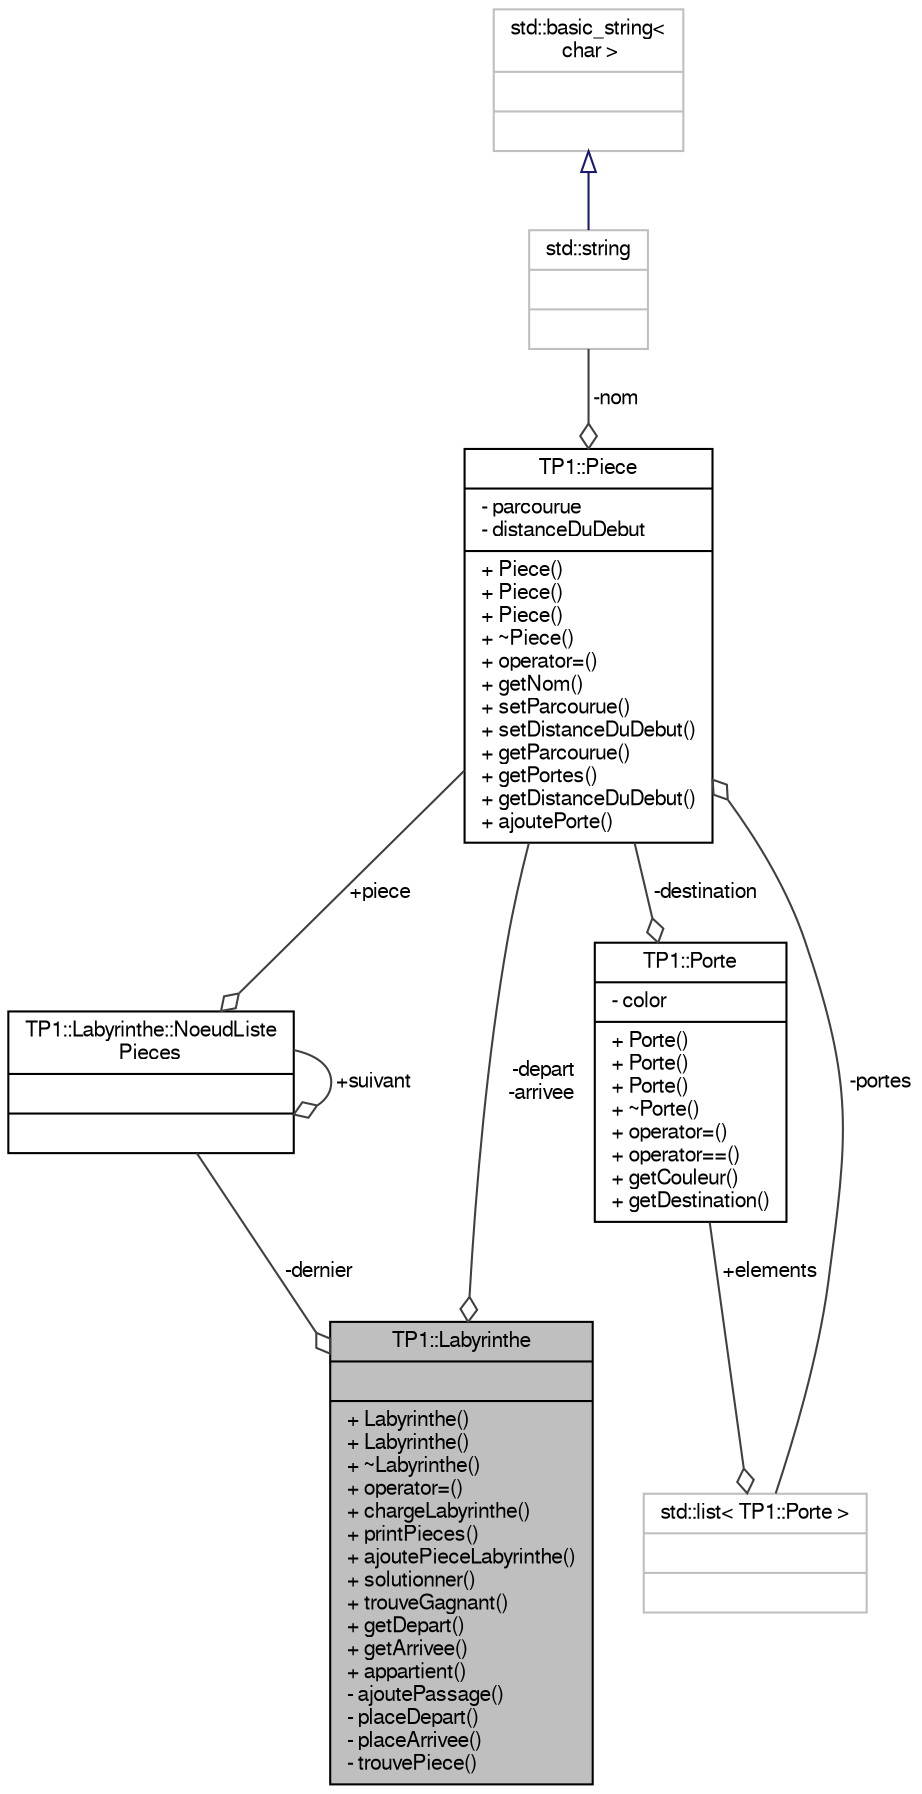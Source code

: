 digraph "TP1::Labyrinthe"
{
 // LATEX_PDF_SIZE
  edge [fontname="FreeSans",fontsize="10",labelfontname="FreeSans",labelfontsize="10"];
  node [fontname="FreeSans",fontsize="10",shape=record];
  Node1 [label="{TP1::Labyrinthe\n||+ Labyrinthe()\l+ Labyrinthe()\l+ ~Labyrinthe()\l+ operator=()\l+ chargeLabyrinthe()\l+ printPieces()\l+ ajoutePieceLabyrinthe()\l+ solutionner()\l+ trouveGagnant()\l+ getDepart()\l+ getArrivee()\l+ appartient()\l- ajoutePassage()\l- placeDepart()\l- placeArrivee()\l- trouvePiece()\l}",height=0.2,width=0.4,color="black", fillcolor="grey75", style="filled", fontcolor="black",tooltip="Classe représentant un labyrinthe formé de plusieurs pièces dotées de portes de couleur."];
  Node2 -> Node1 [color="grey25",fontsize="10",style="solid",label=" -depart\n-arrivee" ,arrowhead="odiamond",fontname="FreeSans"];
  Node2 [label="{TP1::Piece\n|- parcourue\l- distanceDuDebut\l|+ Piece()\l+ Piece()\l+ Piece()\l+ ~Piece()\l+ operator=()\l+ getNom()\l+ setParcourue()\l+ setDistanceDuDebut()\l+ getParcourue()\l+ getPortes()\l+ getDistanceDuDebut()\l+ ajoutePorte()\l}",height=0.2,width=0.4,color="black", fillcolor="white", style="filled",URL="$class_t_p1_1_1_piece.html",tooltip="Classe représentant une pièce dans un labyrinthe."];
  Node3 -> Node2 [color="grey25",fontsize="10",style="solid",label=" -portes" ,arrowhead="odiamond",fontname="FreeSans"];
  Node3 [label="{std::list\< TP1::Porte \>\n||}",height=0.2,width=0.4,color="grey75", fillcolor="white", style="filled",tooltip=" "];
  Node4 -> Node3 [color="grey25",fontsize="10",style="solid",label=" +elements" ,arrowhead="odiamond",fontname="FreeSans"];
  Node4 [label="{TP1::Porte\n|- color\l|+ Porte()\l+ Porte()\l+ Porte()\l+ ~Porte()\l+ operator=()\l+ operator==()\l+ getCouleur()\l+ getDestination()\l}",height=0.2,width=0.4,color="black", fillcolor="white", style="filled",URL="$class_t_p1_1_1_porte.html",tooltip="Classe qui représente une porte d'une couleur donnée entre deux pièces."];
  Node2 -> Node4 [color="grey25",fontsize="10",style="solid",label=" -destination" ,arrowhead="odiamond",fontname="FreeSans"];
  Node5 -> Node2 [color="grey25",fontsize="10",style="solid",label=" -nom" ,arrowhead="odiamond",fontname="FreeSans"];
  Node5 [label="{std::string\n||}",height=0.2,width=0.4,color="grey75", fillcolor="white", style="filled",tooltip="STL class."];
  Node6 -> Node5 [dir="back",color="midnightblue",fontsize="10",style="solid",arrowtail="onormal",fontname="FreeSans"];
  Node6 [label="{std::basic_string\<\l char \>\n||}",height=0.2,width=0.4,color="grey75", fillcolor="white", style="filled",tooltip="STL class."];
  Node7 -> Node1 [color="grey25",fontsize="10",style="solid",label=" -dernier" ,arrowhead="odiamond",fontname="FreeSans"];
  Node7 [label="{TP1::Labyrinthe::NoeudListe\lPieces\n||}",height=0.2,width=0.4,color="black", fillcolor="white", style="filled",URL="$class_t_p1_1_1_labyrinthe_1_1_noeud_liste_pieces.html",tooltip="Noeud typique d'une liste chaînée circulaire."];
  Node2 -> Node7 [color="grey25",fontsize="10",style="solid",label=" +piece" ,arrowhead="odiamond",fontname="FreeSans"];
  Node7 -> Node7 [color="grey25",fontsize="10",style="solid",label=" +suivant" ,arrowhead="odiamond",fontname="FreeSans"];
}
